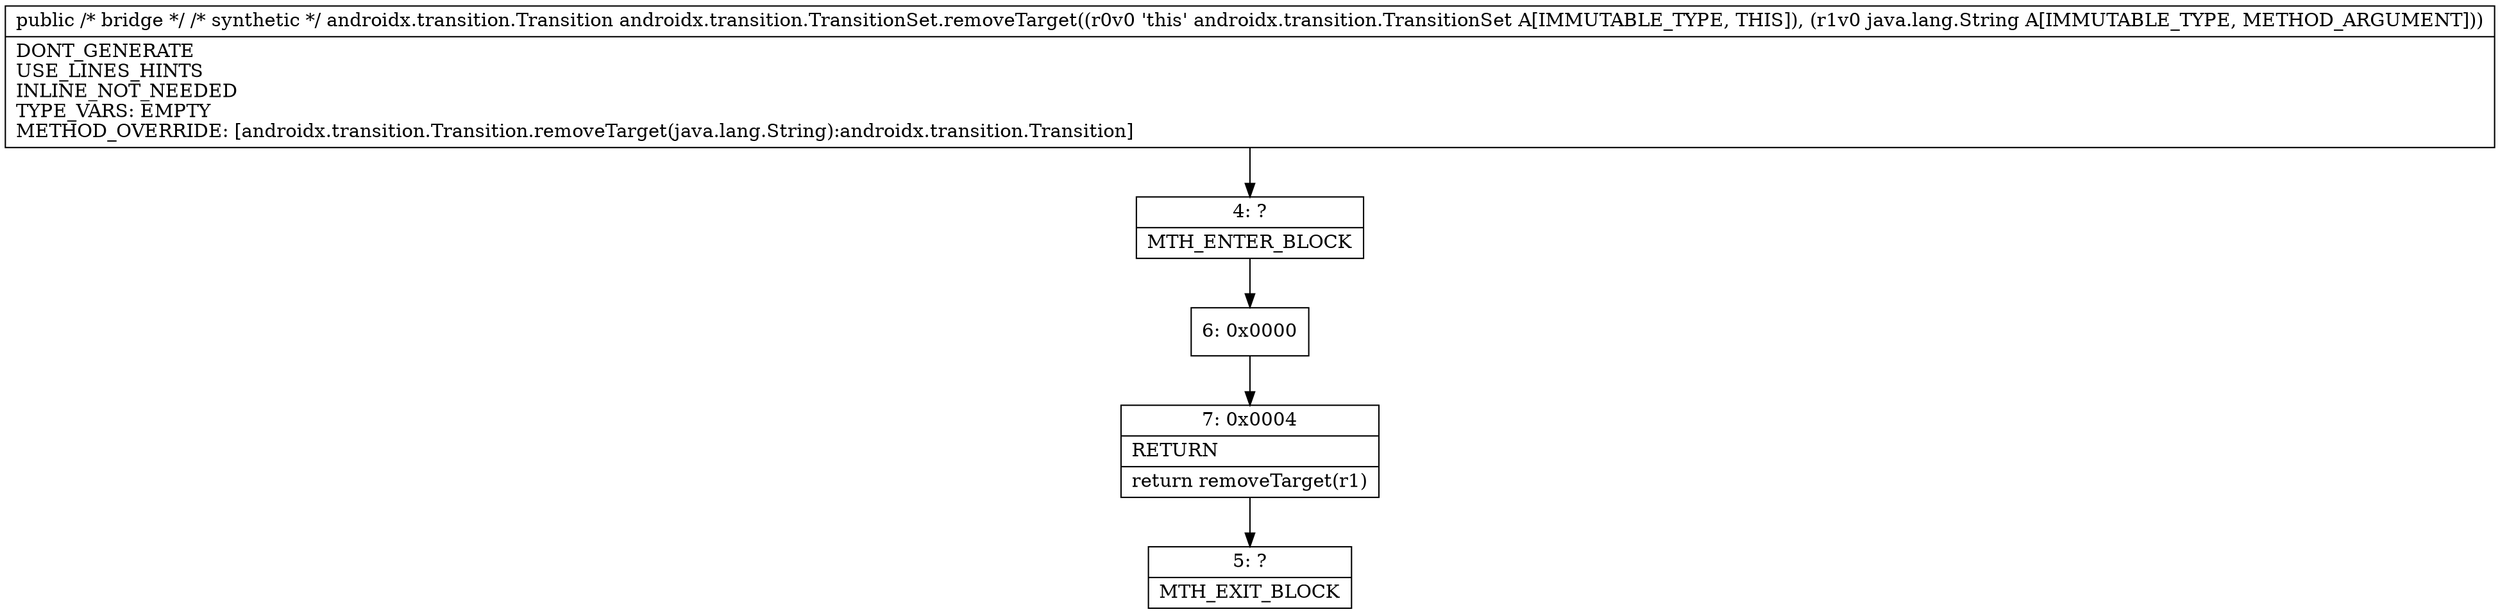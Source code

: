 digraph "CFG forandroidx.transition.TransitionSet.removeTarget(Ljava\/lang\/String;)Landroidx\/transition\/Transition;" {
Node_4 [shape=record,label="{4\:\ ?|MTH_ENTER_BLOCK\l}"];
Node_6 [shape=record,label="{6\:\ 0x0000}"];
Node_7 [shape=record,label="{7\:\ 0x0004|RETURN\l|return removeTarget(r1)\l}"];
Node_5 [shape=record,label="{5\:\ ?|MTH_EXIT_BLOCK\l}"];
MethodNode[shape=record,label="{public \/* bridge *\/ \/* synthetic *\/ androidx.transition.Transition androidx.transition.TransitionSet.removeTarget((r0v0 'this' androidx.transition.TransitionSet A[IMMUTABLE_TYPE, THIS]), (r1v0 java.lang.String A[IMMUTABLE_TYPE, METHOD_ARGUMENT]))  | DONT_GENERATE\lUSE_LINES_HINTS\lINLINE_NOT_NEEDED\lTYPE_VARS: EMPTY\lMETHOD_OVERRIDE: [androidx.transition.Transition.removeTarget(java.lang.String):androidx.transition.Transition]\l}"];
MethodNode -> Node_4;Node_4 -> Node_6;
Node_6 -> Node_7;
Node_7 -> Node_5;
}

